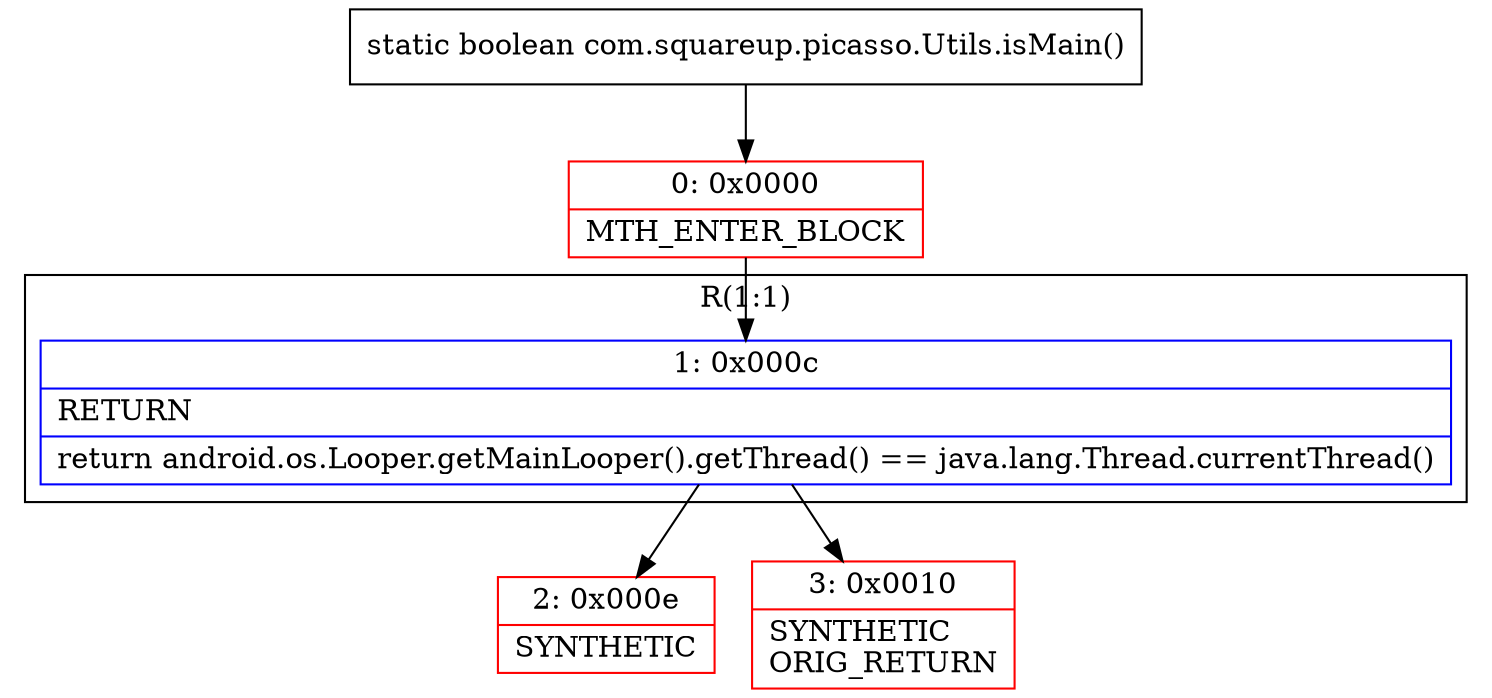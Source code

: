 digraph "CFG forcom.squareup.picasso.Utils.isMain()Z" {
subgraph cluster_Region_1539108804 {
label = "R(1:1)";
node [shape=record,color=blue];
Node_1 [shape=record,label="{1\:\ 0x000c|RETURN\l|return android.os.Looper.getMainLooper().getThread() == java.lang.Thread.currentThread()\l}"];
}
Node_0 [shape=record,color=red,label="{0\:\ 0x0000|MTH_ENTER_BLOCK\l}"];
Node_2 [shape=record,color=red,label="{2\:\ 0x000e|SYNTHETIC\l}"];
Node_3 [shape=record,color=red,label="{3\:\ 0x0010|SYNTHETIC\lORIG_RETURN\l}"];
MethodNode[shape=record,label="{static boolean com.squareup.picasso.Utils.isMain() }"];
MethodNode -> Node_0;
Node_1 -> Node_2;
Node_1 -> Node_3;
Node_0 -> Node_1;
}

